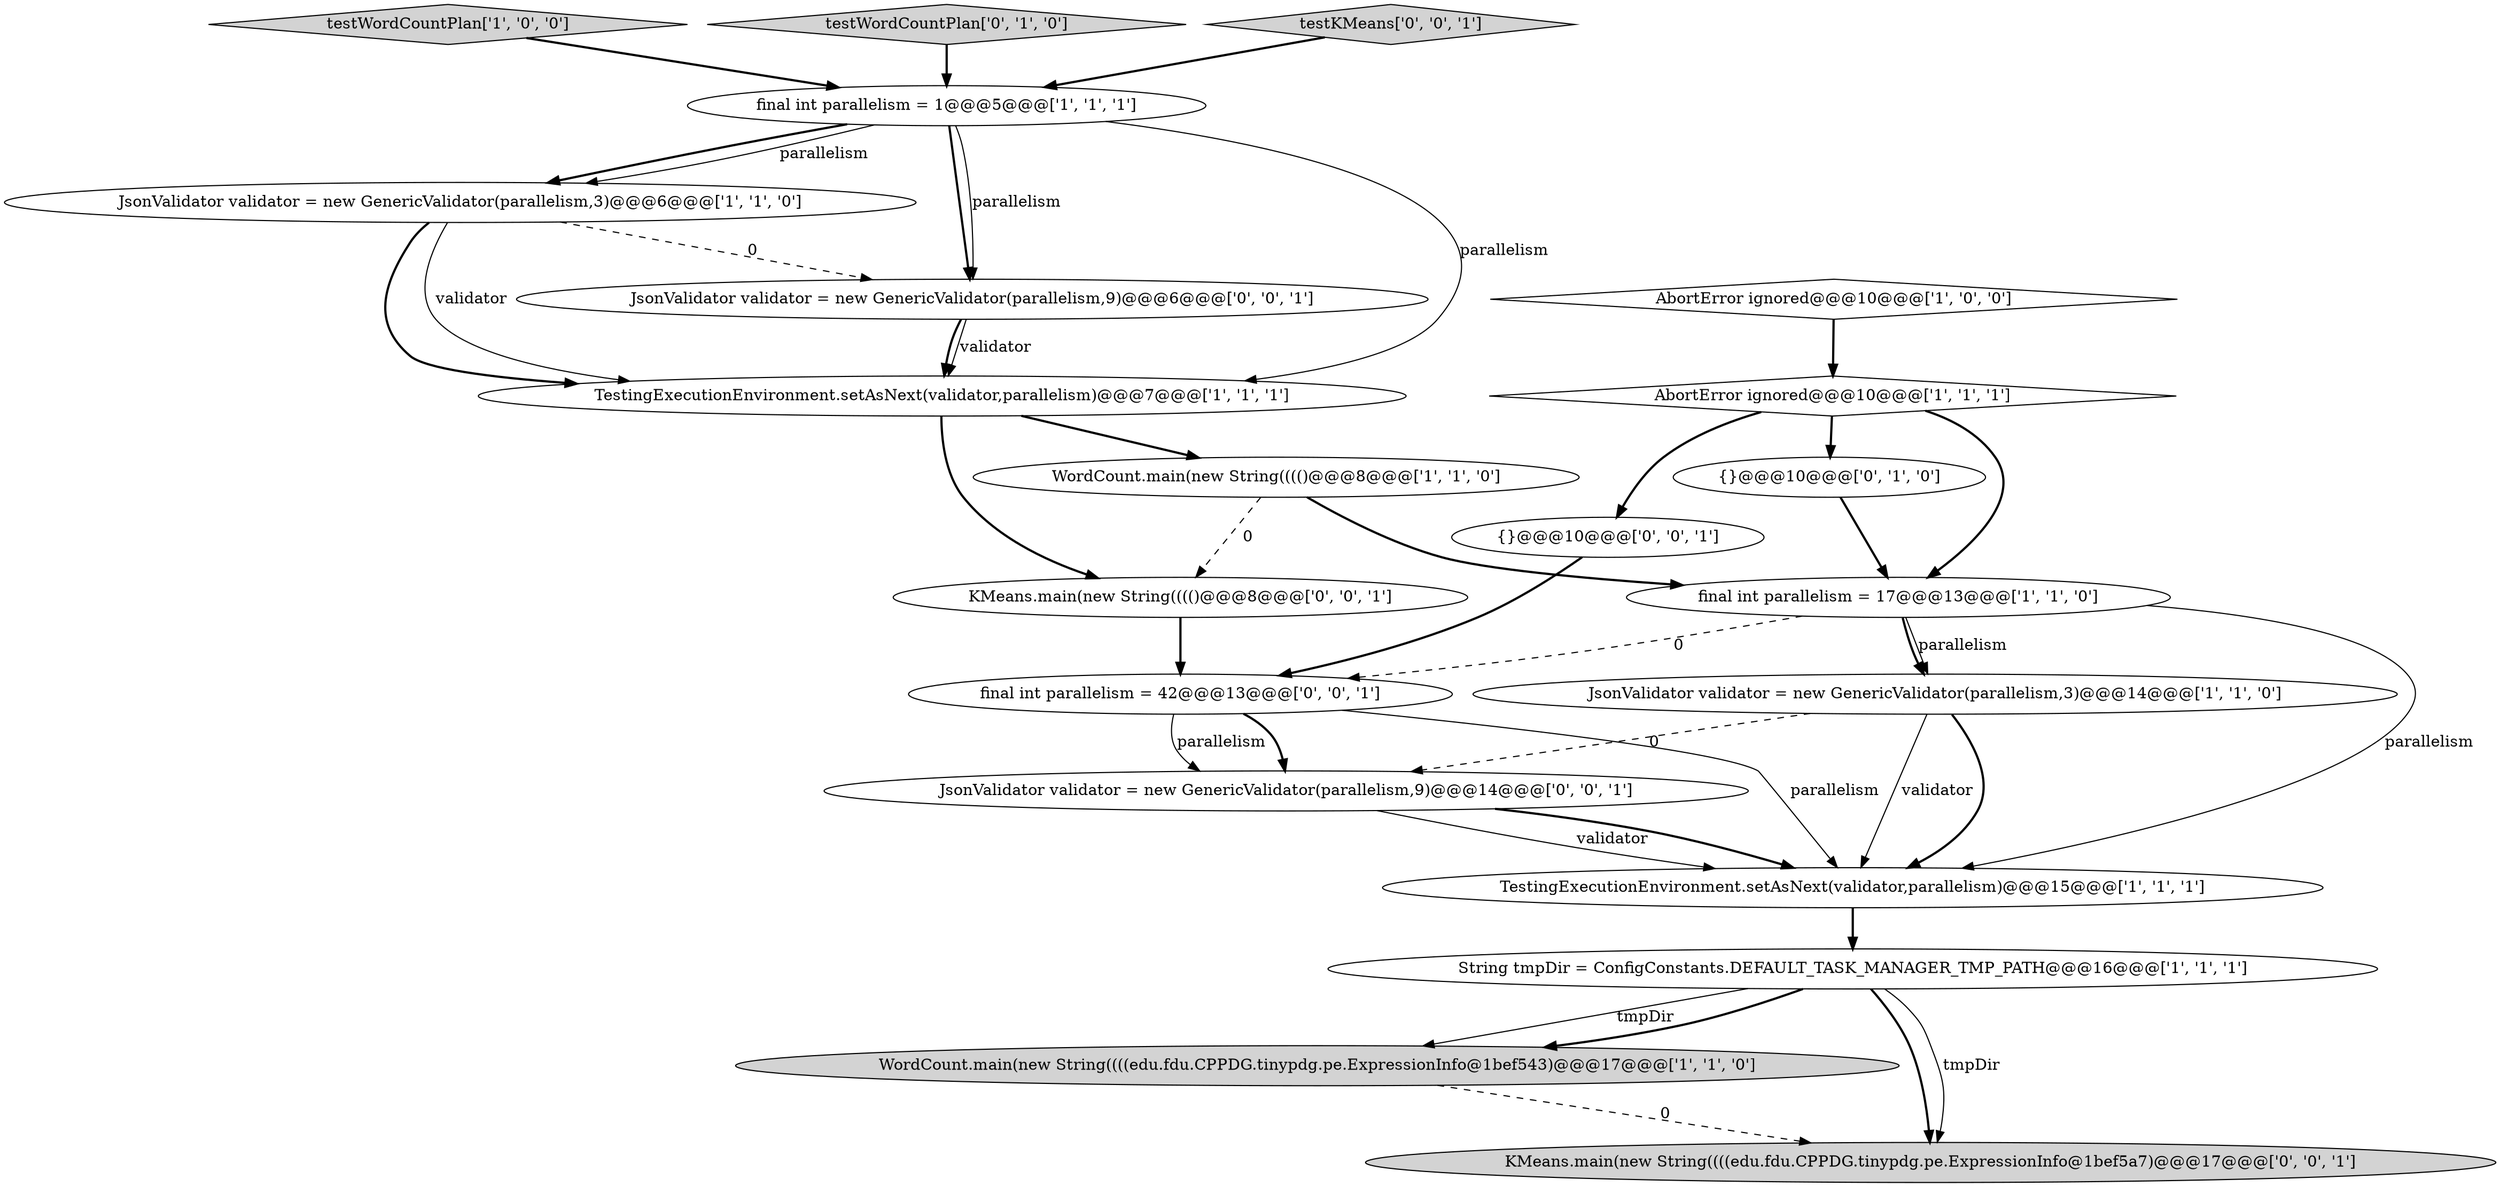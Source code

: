 digraph {
6 [style = filled, label = "TestingExecutionEnvironment.setAsNext(validator,parallelism)@@@7@@@['1', '1', '1']", fillcolor = white, shape = ellipse image = "AAA0AAABBB1BBB"];
12 [style = filled, label = "{}@@@10@@@['0', '1', '0']", fillcolor = white, shape = ellipse image = "AAA0AAABBB2BBB"];
2 [style = filled, label = "testWordCountPlan['1', '0', '0']", fillcolor = lightgray, shape = diamond image = "AAA0AAABBB1BBB"];
7 [style = filled, label = "final int parallelism = 1@@@5@@@['1', '1', '1']", fillcolor = white, shape = ellipse image = "AAA0AAABBB1BBB"];
5 [style = filled, label = "TestingExecutionEnvironment.setAsNext(validator,parallelism)@@@15@@@['1', '1', '1']", fillcolor = white, shape = ellipse image = "AAA0AAABBB1BBB"];
8 [style = filled, label = "JsonValidator validator = new GenericValidator(parallelism,3)@@@6@@@['1', '1', '0']", fillcolor = white, shape = ellipse image = "AAA0AAABBB1BBB"];
10 [style = filled, label = "AbortError ignored@@@10@@@['1', '0', '0']", fillcolor = white, shape = diamond image = "AAA0AAABBB1BBB"];
20 [style = filled, label = "KMeans.main(new String(((()@@@8@@@['0', '0', '1']", fillcolor = white, shape = ellipse image = "AAA0AAABBB3BBB"];
17 [style = filled, label = "KMeans.main(new String((((edu.fdu.CPPDG.tinypdg.pe.ExpressionInfo@1bef5a7)@@@17@@@['0', '0', '1']", fillcolor = lightgray, shape = ellipse image = "AAA0AAABBB3BBB"];
13 [style = filled, label = "testWordCountPlan['0', '1', '0']", fillcolor = lightgray, shape = diamond image = "AAA0AAABBB2BBB"];
3 [style = filled, label = "WordCount.main(new String((((edu.fdu.CPPDG.tinypdg.pe.ExpressionInfo@1bef543)@@@17@@@['1', '1', '0']", fillcolor = lightgray, shape = ellipse image = "AAA0AAABBB1BBB"];
16 [style = filled, label = "final int parallelism = 42@@@13@@@['0', '0', '1']", fillcolor = white, shape = ellipse image = "AAA0AAABBB3BBB"];
1 [style = filled, label = "final int parallelism = 17@@@13@@@['1', '1', '0']", fillcolor = white, shape = ellipse image = "AAA0AAABBB1BBB"];
14 [style = filled, label = "{}@@@10@@@['0', '0', '1']", fillcolor = white, shape = ellipse image = "AAA0AAABBB3BBB"];
11 [style = filled, label = "AbortError ignored@@@10@@@['1', '1', '1']", fillcolor = white, shape = diamond image = "AAA0AAABBB1BBB"];
9 [style = filled, label = "JsonValidator validator = new GenericValidator(parallelism,3)@@@14@@@['1', '1', '0']", fillcolor = white, shape = ellipse image = "AAA0AAABBB1BBB"];
4 [style = filled, label = "String tmpDir = ConfigConstants.DEFAULT_TASK_MANAGER_TMP_PATH@@@16@@@['1', '1', '1']", fillcolor = white, shape = ellipse image = "AAA0AAABBB1BBB"];
19 [style = filled, label = "JsonValidator validator = new GenericValidator(parallelism,9)@@@6@@@['0', '0', '1']", fillcolor = white, shape = ellipse image = "AAA0AAABBB3BBB"];
0 [style = filled, label = "WordCount.main(new String(((()@@@8@@@['1', '1', '0']", fillcolor = white, shape = ellipse image = "AAA0AAABBB1BBB"];
15 [style = filled, label = "testKMeans['0', '0', '1']", fillcolor = lightgray, shape = diamond image = "AAA0AAABBB3BBB"];
18 [style = filled, label = "JsonValidator validator = new GenericValidator(parallelism,9)@@@14@@@['0', '0', '1']", fillcolor = white, shape = ellipse image = "AAA0AAABBB3BBB"];
9->18 [style = dashed, label="0"];
18->5 [style = solid, label="validator"];
7->8 [style = bold, label=""];
13->7 [style = bold, label=""];
1->9 [style = bold, label=""];
11->12 [style = bold, label=""];
19->6 [style = bold, label=""];
14->16 [style = bold, label=""];
3->17 [style = dashed, label="0"];
20->16 [style = bold, label=""];
2->7 [style = bold, label=""];
16->18 [style = bold, label=""];
7->6 [style = solid, label="parallelism"];
6->0 [style = bold, label=""];
19->6 [style = solid, label="validator"];
18->5 [style = bold, label=""];
12->1 [style = bold, label=""];
4->3 [style = solid, label="tmpDir"];
11->1 [style = bold, label=""];
10->11 [style = bold, label=""];
4->17 [style = bold, label=""];
8->6 [style = bold, label=""];
6->20 [style = bold, label=""];
15->7 [style = bold, label=""];
0->20 [style = dashed, label="0"];
0->1 [style = bold, label=""];
11->14 [style = bold, label=""];
5->4 [style = bold, label=""];
1->9 [style = solid, label="parallelism"];
16->18 [style = solid, label="parallelism"];
8->19 [style = dashed, label="0"];
7->19 [style = solid, label="parallelism"];
7->8 [style = solid, label="parallelism"];
16->5 [style = solid, label="parallelism"];
1->16 [style = dashed, label="0"];
1->5 [style = solid, label="parallelism"];
9->5 [style = solid, label="validator"];
7->19 [style = bold, label=""];
9->5 [style = bold, label=""];
4->3 [style = bold, label=""];
8->6 [style = solid, label="validator"];
4->17 [style = solid, label="tmpDir"];
}
